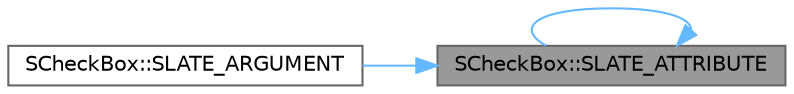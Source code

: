 digraph "SCheckBox::SLATE_ATTRIBUTE"
{
 // INTERACTIVE_SVG=YES
 // LATEX_PDF_SIZE
  bgcolor="transparent";
  edge [fontname=Helvetica,fontsize=10,labelfontname=Helvetica,labelfontsize=10];
  node [fontname=Helvetica,fontsize=10,shape=box,height=0.2,width=0.4];
  rankdir="RL";
  Node1 [id="Node000001",label="SCheckBox::SLATE_ATTRIBUTE",height=0.2,width=0.4,color="gray40", fillcolor="grey60", style="filled", fontcolor="black",tooltip="Whether the check box is currently in a checked state."];
  Node1 -> Node2 [id="edge1_Node000001_Node000002",dir="back",color="steelblue1",style="solid",tooltip=" "];
  Node2 [id="Node000002",label="SCheckBox::SLATE_ARGUMENT",height=0.2,width=0.4,color="grey40", fillcolor="white", style="filled",URL="$d6/d7e/classSCheckBox.html#a447c2a75f379e281602aaabec7537fe8",tooltip="How the image of the checkbox should align vertically within the given space."];
  Node1 -> Node1 [id="edge2_Node000001_Node000001",dir="back",color="steelblue1",style="solid",tooltip=" "];
}
